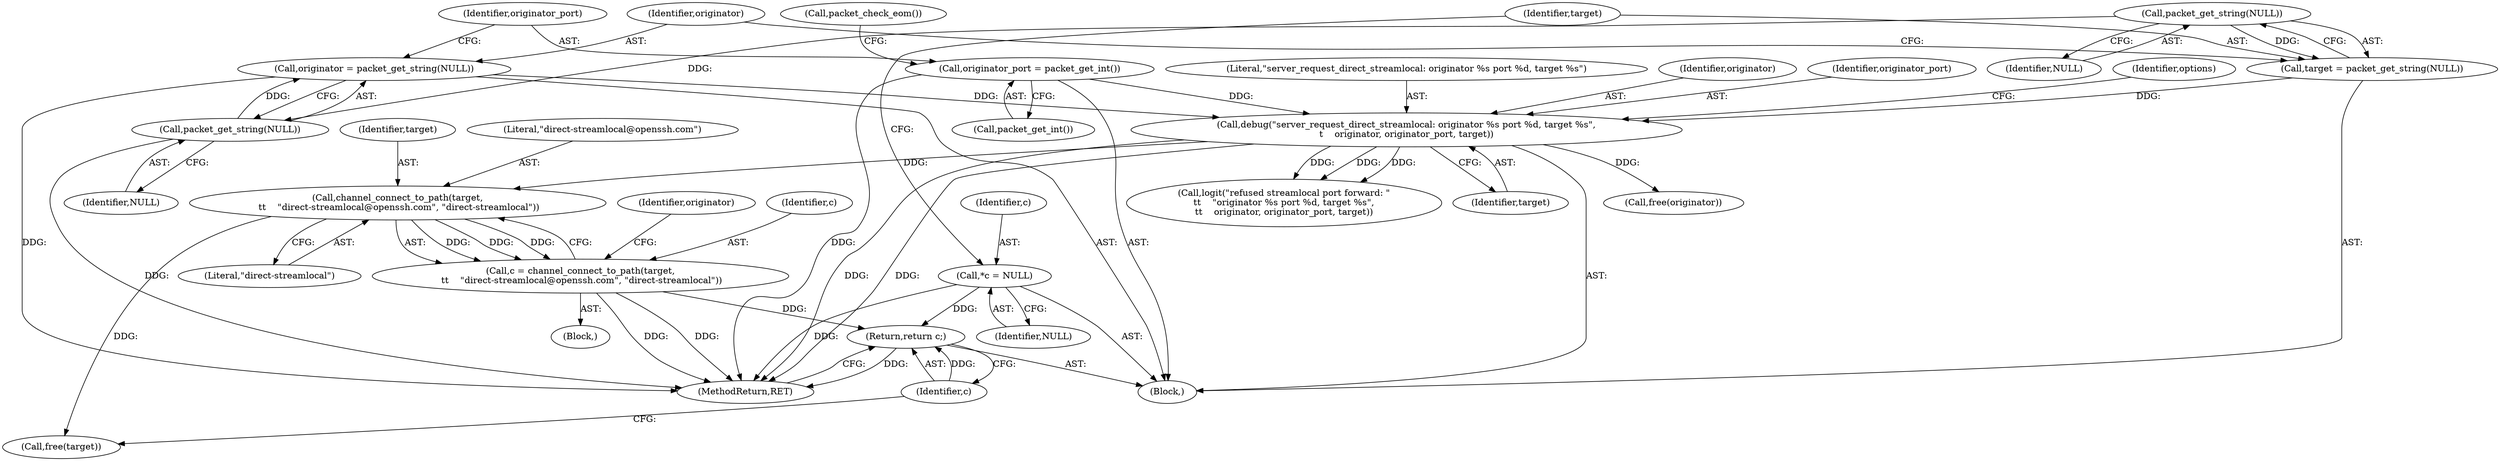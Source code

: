 digraph "0_src_c76fac666ea038753294f2ac94d310f8adece9ce_0@pointer" {
"1000164" [label="(Return,return c;)"];
"1000165" [label="(Identifier,c)"];
"1000147" [label="(Call,c = channel_connect_to_path(target,\n \t\t    \"direct-streamlocal@openssh.com\", \"direct-streamlocal\"))"];
"1000149" [label="(Call,channel_connect_to_path(target,\n \t\t    \"direct-streamlocal@openssh.com\", \"direct-streamlocal\"))"];
"1000123" [label="(Call,debug(\"server_request_direct_streamlocal: originator %s port %d, target %s\",\n\t    originator, originator_port, target))"];
"1000115" [label="(Call,originator = packet_get_string(NULL))"];
"1000117" [label="(Call,packet_get_string(NULL))"];
"1000113" [label="(Call,packet_get_string(NULL))"];
"1000119" [label="(Call,originator_port = packet_get_int())"];
"1000111" [label="(Call,target = packet_get_string(NULL))"];
"1000105" [label="(Call,*c = NULL)"];
"1000133" [label="(Identifier,options)"];
"1000116" [label="(Identifier,originator)"];
"1000161" [label="(Identifier,originator)"];
"1000124" [label="(Literal,\"server_request_direct_streamlocal: originator %s port %d, target %s\")"];
"1000114" [label="(Identifier,NULL)"];
"1000150" [label="(Identifier,target)"];
"1000118" [label="(Identifier,NULL)"];
"1000123" [label="(Call,debug(\"server_request_direct_streamlocal: originator %s port %d, target %s\",\n\t    originator, originator_port, target))"];
"1000152" [label="(Literal,\"direct-streamlocal\")"];
"1000166" [label="(MethodReturn,RET)"];
"1000125" [label="(Identifier,originator)"];
"1000115" [label="(Call,originator = packet_get_string(NULL))"];
"1000155" [label="(Call,logit(\"refused streamlocal port forward: \"\n\t\t    \"originator %s port %d, target %s\",\n\t\t    originator, originator_port, target))"];
"1000164" [label="(Return,return c;)"];
"1000119" [label="(Call,originator_port = packet_get_int())"];
"1000120" [label="(Identifier,originator_port)"];
"1000105" [label="(Call,*c = NULL)"];
"1000162" [label="(Call,free(target))"];
"1000127" [label="(Identifier,target)"];
"1000126" [label="(Identifier,originator_port)"];
"1000117" [label="(Call,packet_get_string(NULL))"];
"1000107" [label="(Identifier,NULL)"];
"1000103" [label="(Block,)"];
"1000146" [label="(Block,)"];
"1000121" [label="(Call,packet_get_int())"];
"1000112" [label="(Identifier,target)"];
"1000111" [label="(Call,target = packet_get_string(NULL))"];
"1000106" [label="(Identifier,c)"];
"1000148" [label="(Identifier,c)"];
"1000149" [label="(Call,channel_connect_to_path(target,\n \t\t    \"direct-streamlocal@openssh.com\", \"direct-streamlocal\"))"];
"1000113" [label="(Call,packet_get_string(NULL))"];
"1000122" [label="(Call,packet_check_eom())"];
"1000147" [label="(Call,c = channel_connect_to_path(target,\n \t\t    \"direct-streamlocal@openssh.com\", \"direct-streamlocal\"))"];
"1000160" [label="(Call,free(originator))"];
"1000151" [label="(Literal,\"direct-streamlocal@openssh.com\")"];
"1000165" [label="(Identifier,c)"];
"1000164" -> "1000103"  [label="AST: "];
"1000164" -> "1000165"  [label="CFG: "];
"1000165" -> "1000164"  [label="AST: "];
"1000166" -> "1000164"  [label="CFG: "];
"1000164" -> "1000166"  [label="DDG: "];
"1000165" -> "1000164"  [label="DDG: "];
"1000147" -> "1000164"  [label="DDG: "];
"1000105" -> "1000164"  [label="DDG: "];
"1000165" -> "1000162"  [label="CFG: "];
"1000147" -> "1000146"  [label="AST: "];
"1000147" -> "1000149"  [label="CFG: "];
"1000148" -> "1000147"  [label="AST: "];
"1000149" -> "1000147"  [label="AST: "];
"1000161" -> "1000147"  [label="CFG: "];
"1000147" -> "1000166"  [label="DDG: "];
"1000147" -> "1000166"  [label="DDG: "];
"1000149" -> "1000147"  [label="DDG: "];
"1000149" -> "1000147"  [label="DDG: "];
"1000149" -> "1000147"  [label="DDG: "];
"1000149" -> "1000152"  [label="CFG: "];
"1000150" -> "1000149"  [label="AST: "];
"1000151" -> "1000149"  [label="AST: "];
"1000152" -> "1000149"  [label="AST: "];
"1000123" -> "1000149"  [label="DDG: "];
"1000149" -> "1000162"  [label="DDG: "];
"1000123" -> "1000103"  [label="AST: "];
"1000123" -> "1000127"  [label="CFG: "];
"1000124" -> "1000123"  [label="AST: "];
"1000125" -> "1000123"  [label="AST: "];
"1000126" -> "1000123"  [label="AST: "];
"1000127" -> "1000123"  [label="AST: "];
"1000133" -> "1000123"  [label="CFG: "];
"1000123" -> "1000166"  [label="DDG: "];
"1000123" -> "1000166"  [label="DDG: "];
"1000115" -> "1000123"  [label="DDG: "];
"1000119" -> "1000123"  [label="DDG: "];
"1000111" -> "1000123"  [label="DDG: "];
"1000123" -> "1000155"  [label="DDG: "];
"1000123" -> "1000155"  [label="DDG: "];
"1000123" -> "1000155"  [label="DDG: "];
"1000123" -> "1000160"  [label="DDG: "];
"1000115" -> "1000103"  [label="AST: "];
"1000115" -> "1000117"  [label="CFG: "];
"1000116" -> "1000115"  [label="AST: "];
"1000117" -> "1000115"  [label="AST: "];
"1000120" -> "1000115"  [label="CFG: "];
"1000115" -> "1000166"  [label="DDG: "];
"1000117" -> "1000115"  [label="DDG: "];
"1000117" -> "1000118"  [label="CFG: "];
"1000118" -> "1000117"  [label="AST: "];
"1000117" -> "1000166"  [label="DDG: "];
"1000113" -> "1000117"  [label="DDG: "];
"1000113" -> "1000111"  [label="AST: "];
"1000113" -> "1000114"  [label="CFG: "];
"1000114" -> "1000113"  [label="AST: "];
"1000111" -> "1000113"  [label="CFG: "];
"1000113" -> "1000111"  [label="DDG: "];
"1000119" -> "1000103"  [label="AST: "];
"1000119" -> "1000121"  [label="CFG: "];
"1000120" -> "1000119"  [label="AST: "];
"1000121" -> "1000119"  [label="AST: "];
"1000122" -> "1000119"  [label="CFG: "];
"1000119" -> "1000166"  [label="DDG: "];
"1000111" -> "1000103"  [label="AST: "];
"1000112" -> "1000111"  [label="AST: "];
"1000116" -> "1000111"  [label="CFG: "];
"1000105" -> "1000103"  [label="AST: "];
"1000105" -> "1000107"  [label="CFG: "];
"1000106" -> "1000105"  [label="AST: "];
"1000107" -> "1000105"  [label="AST: "];
"1000112" -> "1000105"  [label="CFG: "];
"1000105" -> "1000166"  [label="DDG: "];
}
